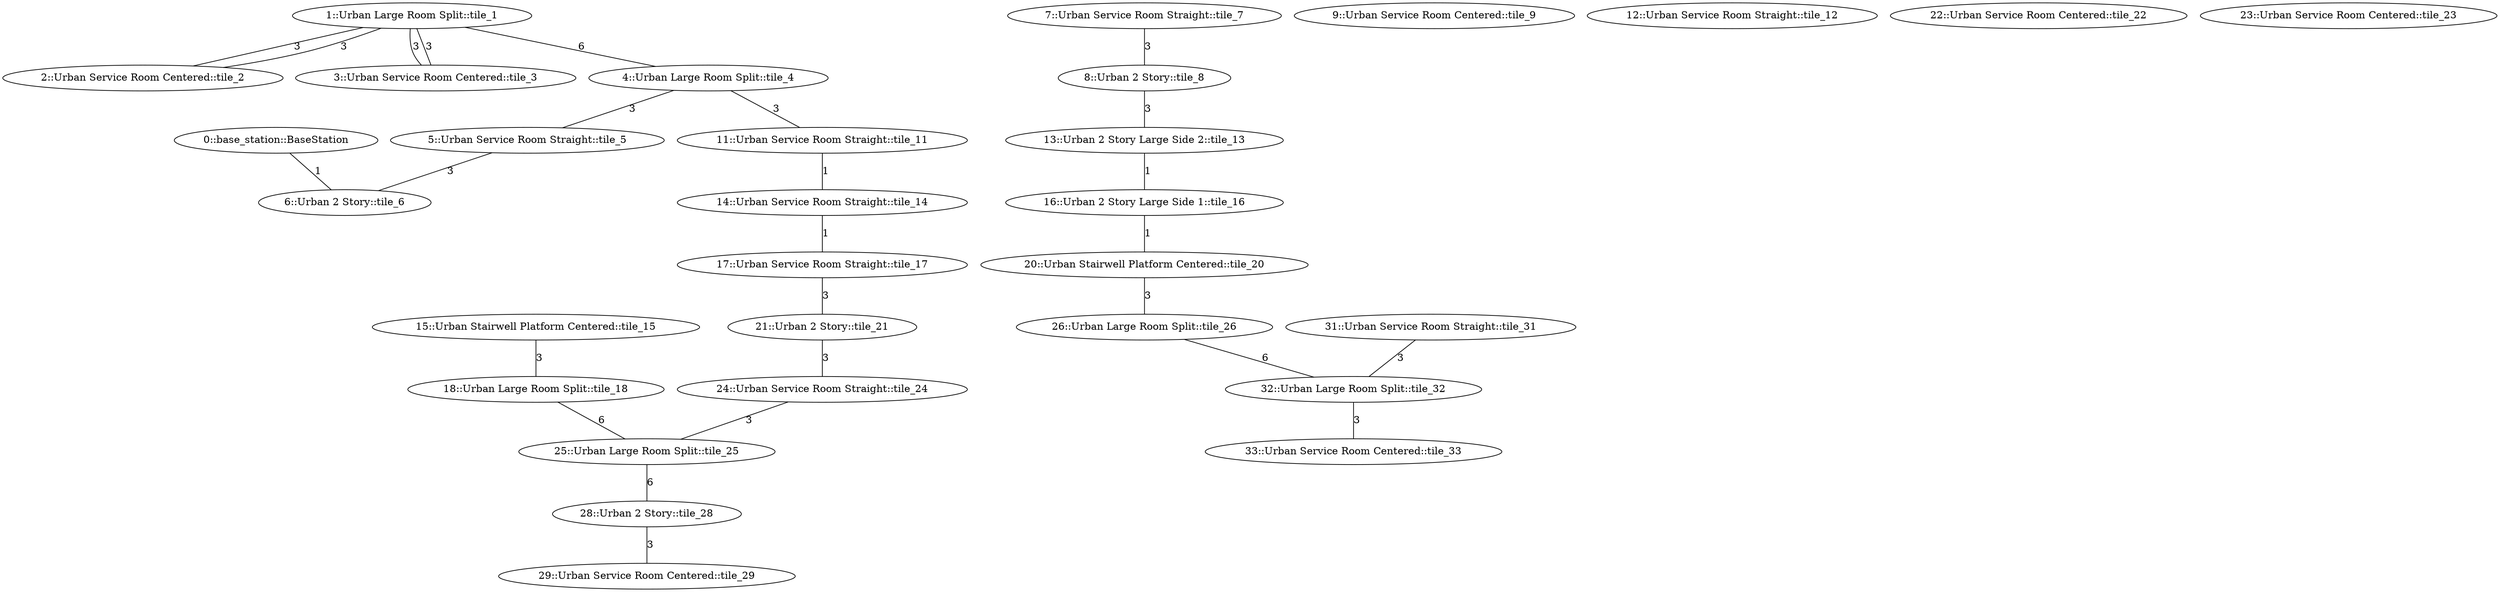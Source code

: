 /* Visibility graph for urban_circuit_practice_03.tsv */
/* Generated with the tile_tsv.py script: */
/*   tile_tsv.py urban_circuit_practice_03.tsv -\-graph-file urban_circuit_practice_03.dot -\-world-file urban_circuit_practice_03.sdf -\-world-name urban_circuit_practice_03 -\-scale_x 40 -\-scale_y 40 -\-urban -\-y0 24 -\-x0 -136 -\-z0 11 */

graph {
  /* ==== Vertices ==== */

  /* Base station / Staging area */
  0   [label="0::base_station::BaseStation"];

  1   [label="1::Urban Large Room Split::tile_1"];
  2   [label="2::Urban Service Room Centered::tile_2"];
  3   [label="3::Urban Service Room Centered::tile_3"];
  4   [label="4::Urban Large Room Split::tile_4"];
  5   [label="5::Urban Service Room Straight::tile_5"];
  6   [label="6::Urban 2 Story::tile_6"];
  7   [label="7::Urban Service Room Straight::tile_7"];
  8   [label="8::Urban 2 Story::tile_8"];
  9   [label="9::Urban Service Room Centered::tile_9"];
  11  [label="11::Urban Service Room Straight::tile_11"];
  12  [label="12::Urban Service Room Straight::tile_12"];
  13  [label="13::Urban 2 Story Large Side 2::tile_13"];
  14  [label="14::Urban Service Room Straight::tile_14"];
  15  [label="15::Urban Stairwell Platform Centered::tile_15"];
  16  [label="16::Urban 2 Story Large Side 1::tile_16"];
  17  [label="17::Urban Service Room Straight::tile_17"];
  18  [label="18::Urban Large Room Split::tile_18"];
  20  [label="20::Urban Stairwell Platform Centered::tile_20"];
  21  [label="21::Urban 2 Story::tile_21"];
  22  [label="22::Urban Service Room Centered::tile_22"];
  23  [label="23::Urban Service Room Centered::tile_23"];
  24  [label="24::Urban Service Room Straight::tile_24"];
  25  [label="25::Urban Large Room Split::tile_25"];
  26  [label="26::Urban Large Room Split::tile_26"];
  28  [label="28::Urban 2 Story::tile_28"];
  29  [label="29::Urban Service Room Centered::tile_29"];
  31  [label="31::Urban Service Room Straight::tile_31"];
  32  [label="32::Urban Large Room Split::tile_32"];
  33  [label="33::Urban Service Room Centered::tile_33"];

  /* ==== Edges ==== */

  /* Base station */
  0  -- 6   [label=1];
  1  -- 4   [label=6];  /* Intersection */
  4  -- 5   [label=3];  /* Intersection */
  4  -- 11  [label=3];  /* Intersection */
  5  -- 6   [label=3];  /* Intersection */
  7  -- 8   [label=3];  /* Intersection */
  8  -- 13  [label=3];  /* Intersection */
  11 -- 14  [label=1];
  13 -- 16  [label=1];
  14 -- 17  [label=1];
  15 -- 18  [label=3];  /* Intersection */
  16 -- 20  [label=1];
  17 -- 21  [label=3];  /* Intersection */
  18 -- 25  [label=6];  /* Intersection */
  20 -- 26  [label=3];  /* Intersection */
  21 -- 24  [label=3];  /* Intersection */
  24 -- 25  [label=3];  /* Intersection */
  25 -- 28  [label=6];  /* Intersection */
  26 -- 32  [label=6];  /* Intersection */
  31 -- 32  [label=3];  /* Intersection */
  1  -- 2   [label=3];  /* Intersection */
  1  -- 3   [label=3];  /* Intersection */
  1  -- 2   [label=3];  /* Intersection */
  1  -- 3   [label=3];  /* Intersection */
  28 -- 29  [label=3];  /* Intersection */
  32 -- 33  [label=3];  /* Intersection */
}
